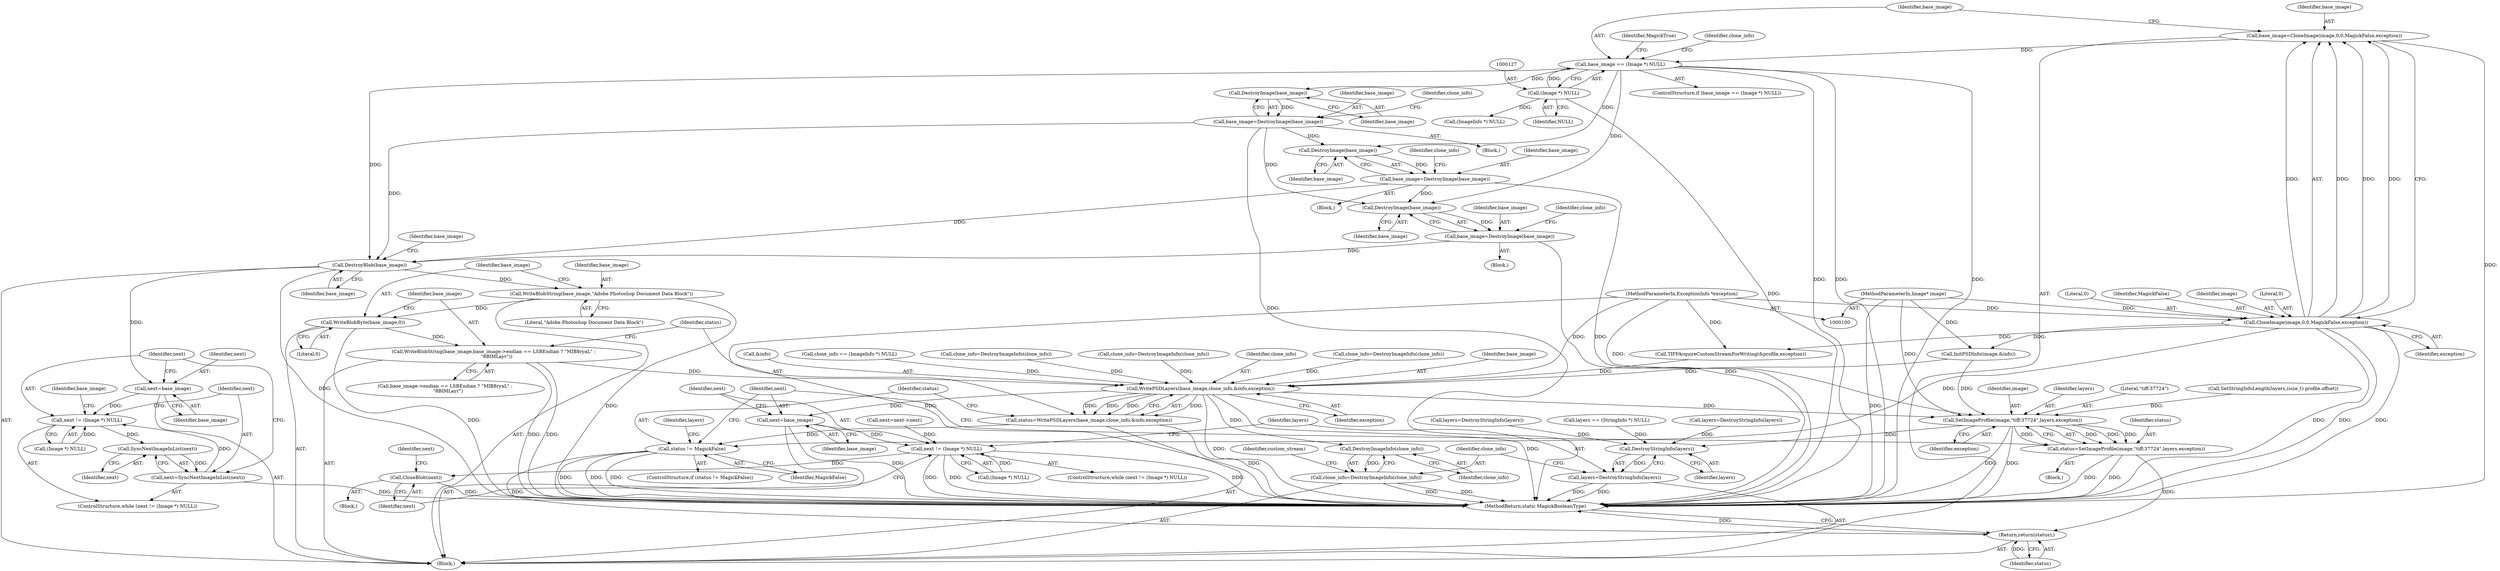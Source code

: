 digraph "0_ImageMagick_256825d4eb33dc301496710d15cf5a7ae924088b@pointer" {
"1000124" [label="(Call,base_image == (Image *) NULL)"];
"1000115" [label="(Call,base_image=CloneImage(image,0,0,MagickFalse,exception))"];
"1000117" [label="(Call,CloneImage(image,0,0,MagickFalse,exception))"];
"1000101" [label="(MethodParameterIn,Image* image)"];
"1000104" [label="(MethodParameterIn,ExceptionInfo *exception)"];
"1000126" [label="(Call,(Image *) NULL)"];
"1000172" [label="(Call,DestroyImage(base_image))"];
"1000170" [label="(Call,base_image=DestroyImage(base_image))"];
"1000211" [label="(Call,DestroyImage(base_image))"];
"1000209" [label="(Call,base_image=DestroyImage(base_image))"];
"1000242" [label="(Call,DestroyImage(base_image))"];
"1000240" [label="(Call,base_image=DestroyImage(base_image))"];
"1000262" [label="(Call,DestroyBlob(base_image))"];
"1000269" [label="(Call,next=base_image)"];
"1000273" [label="(Call,next != (Image *) NULL)"];
"1000280" [label="(Call,SyncNextImageInList(next))"];
"1000278" [label="(Call,next=SyncNextImageInList(next))"];
"1000296" [label="(Call,WriteBlobString(base_image,\"Adobe Photoshop Document Data Block\"))"];
"1000299" [label="(Call,WriteBlobByte(base_image,0))"];
"1000302" [label="(Call,WriteBlobString(base_image,base_image->endian == LSBEndian ? \"MIB8ryaL\" :\n    \"8BIMLayr\"))"];
"1000314" [label="(Call,WritePSDLayers(base_image,clone_info,&info,exception))"];
"1000312" [label="(Call,status=WritePSDLayers(base_image,clone_info,&info,exception))"];
"1000321" [label="(Call,status != MagickFalse)"];
"1000368" [label="(Return,return(status);)"];
"1000334" [label="(Call,SetImageProfile(image,\"tiff:37724\",layers,exception))"];
"1000332" [label="(Call,status=SetImageProfile(image,\"tiff:37724\",layers,exception))"];
"1000358" [label="(Call,DestroyStringInfo(layers))"];
"1000356" [label="(Call,layers=DestroyStringInfo(layers))"];
"1000339" [label="(Call,next=base_image)"];
"1000343" [label="(Call,next != (Image *) NULL)"];
"1000349" [label="(Call,CloseBlob(next))"];
"1000362" [label="(Call,DestroyImageInfo(clone_info))"];
"1000360" [label="(Call,clone_info=DestroyImageInfo(clone_info))"];
"1000171" [label="(Identifier,base_image)"];
"1000241" [label="(Identifier,base_image)"];
"1000126" [label="(Call,(Image *) NULL)"];
"1000342" [label="(ControlStructure,while (next != (Image *) NULL))"];
"1000269" [label="(Call,next=base_image)"];
"1000299" [label="(Call,WriteBlobByte(base_image,0))"];
"1000360" [label="(Call,clone_info=DestroyImageInfo(clone_info))"];
"1000340" [label="(Identifier,next)"];
"1000239" [label="(Block,)"];
"1000270" [label="(Identifier,next)"];
"1000123" [label="(ControlStructure,if (base_image == (Image *) NULL))"];
"1000362" [label="(Call,DestroyImageInfo(clone_info))"];
"1000240" [label="(Call,base_image=DestroyImage(base_image))"];
"1000314" [label="(Call,WritePSDLayers(base_image,clone_info,&info,exception))"];
"1000138" [label="(Call,(ImageInfo *) NULL)"];
"1000300" [label="(Identifier,base_image)"];
"1000358" [label="(Call,DestroyStringInfo(layers))"];
"1000323" [label="(Identifier,MagickFalse)"];
"1000122" [label="(Identifier,exception)"];
"1000242" [label="(Call,DestroyImage(base_image))"];
"1000119" [label="(Literal,0)"];
"1000359" [label="(Identifier,layers)"];
"1000302" [label="(Call,WriteBlobString(base_image,base_image->endian == LSBEndian ? \"MIB8ryaL\" :\n    \"8BIMLayr\"))"];
"1000211" [label="(Call,DestroyImage(base_image))"];
"1000279" [label="(Identifier,next)"];
"1000125" [label="(Identifier,base_image)"];
"1000337" [label="(Identifier,layers)"];
"1000287" [label="(Call,InitPSDInfo(image,&info))"];
"1000343" [label="(Call,next != (Image *) NULL)"];
"1000334" [label="(Call,SetImageProfile(image,\"tiff:37724\",layers,exception))"];
"1000336" [label="(Literal,\"tiff:37724\")"];
"1000243" [label="(Identifier,base_image)"];
"1000244" [label="(Call,clone_info=DestroyImageInfo(clone_info))"];
"1000321" [label="(Call,status != MagickFalse)"];
"1000325" [label="(Call,SetStringInfoLength(layers,(size_t) profile.offset))"];
"1000217" [label="(Call,layers=DestroyStringInfo(layers))"];
"1000213" [label="(Call,clone_info=DestroyImageInfo(clone_info))"];
"1000349" [label="(Call,CloseBlob(next))"];
"1000121" [label="(Identifier,MagickFalse)"];
"1000272" [label="(ControlStructure,while (next != (Image *) NULL))"];
"1000209" [label="(Call,base_image=DestroyImage(base_image))"];
"1000332" [label="(Call,status=SetImageProfile(image,\"tiff:37724\",layers,exception))"];
"1000118" [label="(Identifier,image)"];
"1000313" [label="(Identifier,status)"];
"1000316" [label="(Identifier,clone_info)"];
"1000169" [label="(Block,)"];
"1000351" [label="(Call,next=next->next)"];
"1000369" [label="(Identifier,status)"];
"1000335" [label="(Identifier,image)"];
"1000348" [label="(Block,)"];
"1000175" [label="(Identifier,clone_info)"];
"1000322" [label="(Identifier,status)"];
"1000245" [label="(Identifier,clone_info)"];
"1000370" [label="(MethodReturn,static MagickBooleanType)"];
"1000263" [label="(Identifier,base_image)"];
"1000248" [label="(Call,layers=DestroyStringInfo(layers))"];
"1000350" [label="(Identifier,next)"];
"1000174" [label="(Call,clone_info=DestroyImageInfo(clone_info))"];
"1000315" [label="(Identifier,base_image)"];
"1000170" [label="(Call,base_image=DestroyImage(base_image))"];
"1000344" [label="(Identifier,next)"];
"1000284" [label="(Identifier,base_image)"];
"1000210" [label="(Identifier,base_image)"];
"1000128" [label="(Identifier,NULL)"];
"1000273" [label="(Call,next != (Image *) NULL)"];
"1000341" [label="(Identifier,base_image)"];
"1000173" [label="(Identifier,base_image)"];
"1000339" [label="(Call,next=base_image)"];
"1000333" [label="(Identifier,status)"];
"1000317" [label="(Call,&info)"];
"1000319" [label="(Identifier,exception)"];
"1000368" [label="(Return,return(status);)"];
"1000312" [label="(Call,status=WritePSDLayers(base_image,clone_info,&info,exception))"];
"1000274" [label="(Identifier,next)"];
"1000324" [label="(Block,)"];
"1000101" [label="(MethodParameterIn,Image* image)"];
"1000297" [label="(Identifier,base_image)"];
"1000120" [label="(Literal,0)"];
"1000266" [label="(Identifier,base_image)"];
"1000212" [label="(Identifier,base_image)"];
"1000130" [label="(Identifier,MagickTrue)"];
"1000298" [label="(Literal,\"Adobe Photoshop Document Data Block\")"];
"1000304" [label="(Call,base_image->endian == LSBEndian ? \"MIB8ryaL\" :\n    \"8BIMLayr\")"];
"1000281" [label="(Identifier,next)"];
"1000280" [label="(Call,SyncNextImageInList(next))"];
"1000345" [label="(Call,(Image *) NULL)"];
"1000198" [label="(Call,TIFFAcquireCustomStreamForWriting(&profile,exception))"];
"1000104" [label="(MethodParameterIn,ExceptionInfo *exception)"];
"1000262" [label="(Call,DestroyBlob(base_image))"];
"1000172" [label="(Call,DestroyImage(base_image))"];
"1000352" [label="(Identifier,next)"];
"1000303" [label="(Identifier,base_image)"];
"1000278" [label="(Call,next=SyncNextImageInList(next))"];
"1000363" [label="(Identifier,clone_info)"];
"1000357" [label="(Identifier,layers)"];
"1000356" [label="(Call,layers=DestroyStringInfo(layers))"];
"1000124" [label="(Call,base_image == (Image *) NULL)"];
"1000365" [label="(Identifier,custom_stream)"];
"1000136" [label="(Call,clone_info == (ImageInfo *) NULL)"];
"1000164" [label="(Call,layers == (StringInfo *) NULL)"];
"1000338" [label="(Identifier,exception)"];
"1000275" [label="(Call,(Image *) NULL)"];
"1000208" [label="(Block,)"];
"1000296" [label="(Call,WriteBlobString(base_image,\"Adobe Photoshop Document Data Block\"))"];
"1000132" [label="(Identifier,clone_info)"];
"1000115" [label="(Call,base_image=CloneImage(image,0,0,MagickFalse,exception))"];
"1000214" [label="(Identifier,clone_info)"];
"1000301" [label="(Literal,0)"];
"1000116" [label="(Identifier,base_image)"];
"1000117" [label="(Call,CloneImage(image,0,0,MagickFalse,exception))"];
"1000105" [label="(Block,)"];
"1000320" [label="(ControlStructure,if (status != MagickFalse))"];
"1000361" [label="(Identifier,clone_info)"];
"1000326" [label="(Identifier,layers)"];
"1000271" [label="(Identifier,base_image)"];
"1000124" -> "1000123"  [label="AST: "];
"1000124" -> "1000126"  [label="CFG: "];
"1000125" -> "1000124"  [label="AST: "];
"1000126" -> "1000124"  [label="AST: "];
"1000130" -> "1000124"  [label="CFG: "];
"1000132" -> "1000124"  [label="CFG: "];
"1000124" -> "1000370"  [label="DDG: "];
"1000124" -> "1000370"  [label="DDG: "];
"1000124" -> "1000370"  [label="DDG: "];
"1000115" -> "1000124"  [label="DDG: "];
"1000126" -> "1000124"  [label="DDG: "];
"1000124" -> "1000172"  [label="DDG: "];
"1000124" -> "1000211"  [label="DDG: "];
"1000124" -> "1000242"  [label="DDG: "];
"1000124" -> "1000262"  [label="DDG: "];
"1000115" -> "1000105"  [label="AST: "];
"1000115" -> "1000117"  [label="CFG: "];
"1000116" -> "1000115"  [label="AST: "];
"1000117" -> "1000115"  [label="AST: "];
"1000125" -> "1000115"  [label="CFG: "];
"1000115" -> "1000370"  [label="DDG: "];
"1000117" -> "1000115"  [label="DDG: "];
"1000117" -> "1000115"  [label="DDG: "];
"1000117" -> "1000115"  [label="DDG: "];
"1000117" -> "1000115"  [label="DDG: "];
"1000117" -> "1000122"  [label="CFG: "];
"1000118" -> "1000117"  [label="AST: "];
"1000119" -> "1000117"  [label="AST: "];
"1000120" -> "1000117"  [label="AST: "];
"1000121" -> "1000117"  [label="AST: "];
"1000122" -> "1000117"  [label="AST: "];
"1000117" -> "1000370"  [label="DDG: "];
"1000117" -> "1000370"  [label="DDG: "];
"1000117" -> "1000370"  [label="DDG: "];
"1000101" -> "1000117"  [label="DDG: "];
"1000104" -> "1000117"  [label="DDG: "];
"1000117" -> "1000198"  [label="DDG: "];
"1000117" -> "1000287"  [label="DDG: "];
"1000117" -> "1000321"  [label="DDG: "];
"1000101" -> "1000100"  [label="AST: "];
"1000101" -> "1000370"  [label="DDG: "];
"1000101" -> "1000287"  [label="DDG: "];
"1000101" -> "1000334"  [label="DDG: "];
"1000104" -> "1000100"  [label="AST: "];
"1000104" -> "1000370"  [label="DDG: "];
"1000104" -> "1000198"  [label="DDG: "];
"1000104" -> "1000314"  [label="DDG: "];
"1000104" -> "1000334"  [label="DDG: "];
"1000126" -> "1000128"  [label="CFG: "];
"1000127" -> "1000126"  [label="AST: "];
"1000128" -> "1000126"  [label="AST: "];
"1000126" -> "1000370"  [label="DDG: "];
"1000126" -> "1000138"  [label="DDG: "];
"1000172" -> "1000170"  [label="AST: "];
"1000172" -> "1000173"  [label="CFG: "];
"1000173" -> "1000172"  [label="AST: "];
"1000170" -> "1000172"  [label="CFG: "];
"1000172" -> "1000170"  [label="DDG: "];
"1000170" -> "1000169"  [label="AST: "];
"1000171" -> "1000170"  [label="AST: "];
"1000175" -> "1000170"  [label="CFG: "];
"1000170" -> "1000370"  [label="DDG: "];
"1000170" -> "1000211"  [label="DDG: "];
"1000170" -> "1000242"  [label="DDG: "];
"1000170" -> "1000262"  [label="DDG: "];
"1000211" -> "1000209"  [label="AST: "];
"1000211" -> "1000212"  [label="CFG: "];
"1000212" -> "1000211"  [label="AST: "];
"1000209" -> "1000211"  [label="CFG: "];
"1000211" -> "1000209"  [label="DDG: "];
"1000209" -> "1000208"  [label="AST: "];
"1000210" -> "1000209"  [label="AST: "];
"1000214" -> "1000209"  [label="CFG: "];
"1000209" -> "1000370"  [label="DDG: "];
"1000209" -> "1000242"  [label="DDG: "];
"1000209" -> "1000262"  [label="DDG: "];
"1000242" -> "1000240"  [label="AST: "];
"1000242" -> "1000243"  [label="CFG: "];
"1000243" -> "1000242"  [label="AST: "];
"1000240" -> "1000242"  [label="CFG: "];
"1000242" -> "1000240"  [label="DDG: "];
"1000240" -> "1000239"  [label="AST: "];
"1000241" -> "1000240"  [label="AST: "];
"1000245" -> "1000240"  [label="CFG: "];
"1000240" -> "1000370"  [label="DDG: "];
"1000240" -> "1000262"  [label="DDG: "];
"1000262" -> "1000105"  [label="AST: "];
"1000262" -> "1000263"  [label="CFG: "];
"1000263" -> "1000262"  [label="AST: "];
"1000266" -> "1000262"  [label="CFG: "];
"1000262" -> "1000370"  [label="DDG: "];
"1000262" -> "1000269"  [label="DDG: "];
"1000262" -> "1000296"  [label="DDG: "];
"1000269" -> "1000105"  [label="AST: "];
"1000269" -> "1000271"  [label="CFG: "];
"1000270" -> "1000269"  [label="AST: "];
"1000271" -> "1000269"  [label="AST: "];
"1000274" -> "1000269"  [label="CFG: "];
"1000269" -> "1000273"  [label="DDG: "];
"1000273" -> "1000272"  [label="AST: "];
"1000273" -> "1000275"  [label="CFG: "];
"1000274" -> "1000273"  [label="AST: "];
"1000275" -> "1000273"  [label="AST: "];
"1000279" -> "1000273"  [label="CFG: "];
"1000284" -> "1000273"  [label="CFG: "];
"1000278" -> "1000273"  [label="DDG: "];
"1000275" -> "1000273"  [label="DDG: "];
"1000273" -> "1000280"  [label="DDG: "];
"1000280" -> "1000278"  [label="AST: "];
"1000280" -> "1000281"  [label="CFG: "];
"1000281" -> "1000280"  [label="AST: "];
"1000278" -> "1000280"  [label="CFG: "];
"1000280" -> "1000278"  [label="DDG: "];
"1000278" -> "1000272"  [label="AST: "];
"1000279" -> "1000278"  [label="AST: "];
"1000274" -> "1000278"  [label="CFG: "];
"1000278" -> "1000370"  [label="DDG: "];
"1000296" -> "1000105"  [label="AST: "];
"1000296" -> "1000298"  [label="CFG: "];
"1000297" -> "1000296"  [label="AST: "];
"1000298" -> "1000296"  [label="AST: "];
"1000300" -> "1000296"  [label="CFG: "];
"1000296" -> "1000370"  [label="DDG: "];
"1000296" -> "1000299"  [label="DDG: "];
"1000299" -> "1000105"  [label="AST: "];
"1000299" -> "1000301"  [label="CFG: "];
"1000300" -> "1000299"  [label="AST: "];
"1000301" -> "1000299"  [label="AST: "];
"1000303" -> "1000299"  [label="CFG: "];
"1000299" -> "1000370"  [label="DDG: "];
"1000299" -> "1000302"  [label="DDG: "];
"1000302" -> "1000105"  [label="AST: "];
"1000302" -> "1000304"  [label="CFG: "];
"1000303" -> "1000302"  [label="AST: "];
"1000304" -> "1000302"  [label="AST: "];
"1000313" -> "1000302"  [label="CFG: "];
"1000302" -> "1000370"  [label="DDG: "];
"1000302" -> "1000370"  [label="DDG: "];
"1000302" -> "1000314"  [label="DDG: "];
"1000314" -> "1000312"  [label="AST: "];
"1000314" -> "1000319"  [label="CFG: "];
"1000315" -> "1000314"  [label="AST: "];
"1000316" -> "1000314"  [label="AST: "];
"1000317" -> "1000314"  [label="AST: "];
"1000319" -> "1000314"  [label="AST: "];
"1000312" -> "1000314"  [label="CFG: "];
"1000314" -> "1000370"  [label="DDG: "];
"1000314" -> "1000370"  [label="DDG: "];
"1000314" -> "1000312"  [label="DDG: "];
"1000314" -> "1000312"  [label="DDG: "];
"1000314" -> "1000312"  [label="DDG: "];
"1000314" -> "1000312"  [label="DDG: "];
"1000213" -> "1000314"  [label="DDG: "];
"1000244" -> "1000314"  [label="DDG: "];
"1000136" -> "1000314"  [label="DDG: "];
"1000174" -> "1000314"  [label="DDG: "];
"1000287" -> "1000314"  [label="DDG: "];
"1000198" -> "1000314"  [label="DDG: "];
"1000314" -> "1000334"  [label="DDG: "];
"1000314" -> "1000339"  [label="DDG: "];
"1000314" -> "1000362"  [label="DDG: "];
"1000312" -> "1000105"  [label="AST: "];
"1000313" -> "1000312"  [label="AST: "];
"1000322" -> "1000312"  [label="CFG: "];
"1000312" -> "1000370"  [label="DDG: "];
"1000312" -> "1000321"  [label="DDG: "];
"1000321" -> "1000320"  [label="AST: "];
"1000321" -> "1000323"  [label="CFG: "];
"1000322" -> "1000321"  [label="AST: "];
"1000323" -> "1000321"  [label="AST: "];
"1000326" -> "1000321"  [label="CFG: "];
"1000340" -> "1000321"  [label="CFG: "];
"1000321" -> "1000370"  [label="DDG: "];
"1000321" -> "1000370"  [label="DDG: "];
"1000321" -> "1000370"  [label="DDG: "];
"1000321" -> "1000368"  [label="DDG: "];
"1000368" -> "1000105"  [label="AST: "];
"1000368" -> "1000369"  [label="CFG: "];
"1000369" -> "1000368"  [label="AST: "];
"1000370" -> "1000368"  [label="CFG: "];
"1000368" -> "1000370"  [label="DDG: "];
"1000369" -> "1000368"  [label="DDG: "];
"1000332" -> "1000368"  [label="DDG: "];
"1000334" -> "1000332"  [label="AST: "];
"1000334" -> "1000338"  [label="CFG: "];
"1000335" -> "1000334"  [label="AST: "];
"1000336" -> "1000334"  [label="AST: "];
"1000337" -> "1000334"  [label="AST: "];
"1000338" -> "1000334"  [label="AST: "];
"1000332" -> "1000334"  [label="CFG: "];
"1000334" -> "1000370"  [label="DDG: "];
"1000334" -> "1000370"  [label="DDG: "];
"1000334" -> "1000332"  [label="DDG: "];
"1000334" -> "1000332"  [label="DDG: "];
"1000334" -> "1000332"  [label="DDG: "];
"1000334" -> "1000332"  [label="DDG: "];
"1000287" -> "1000334"  [label="DDG: "];
"1000325" -> "1000334"  [label="DDG: "];
"1000334" -> "1000358"  [label="DDG: "];
"1000332" -> "1000324"  [label="AST: "];
"1000333" -> "1000332"  [label="AST: "];
"1000340" -> "1000332"  [label="CFG: "];
"1000332" -> "1000370"  [label="DDG: "];
"1000332" -> "1000370"  [label="DDG: "];
"1000358" -> "1000356"  [label="AST: "];
"1000358" -> "1000359"  [label="CFG: "];
"1000359" -> "1000358"  [label="AST: "];
"1000356" -> "1000358"  [label="CFG: "];
"1000358" -> "1000356"  [label="DDG: "];
"1000217" -> "1000358"  [label="DDG: "];
"1000248" -> "1000358"  [label="DDG: "];
"1000164" -> "1000358"  [label="DDG: "];
"1000356" -> "1000105"  [label="AST: "];
"1000357" -> "1000356"  [label="AST: "];
"1000361" -> "1000356"  [label="CFG: "];
"1000356" -> "1000370"  [label="DDG: "];
"1000356" -> "1000370"  [label="DDG: "];
"1000339" -> "1000105"  [label="AST: "];
"1000339" -> "1000341"  [label="CFG: "];
"1000340" -> "1000339"  [label="AST: "];
"1000341" -> "1000339"  [label="AST: "];
"1000344" -> "1000339"  [label="CFG: "];
"1000339" -> "1000370"  [label="DDG: "];
"1000339" -> "1000343"  [label="DDG: "];
"1000343" -> "1000342"  [label="AST: "];
"1000343" -> "1000345"  [label="CFG: "];
"1000344" -> "1000343"  [label="AST: "];
"1000345" -> "1000343"  [label="AST: "];
"1000350" -> "1000343"  [label="CFG: "];
"1000357" -> "1000343"  [label="CFG: "];
"1000343" -> "1000370"  [label="DDG: "];
"1000343" -> "1000370"  [label="DDG: "];
"1000343" -> "1000370"  [label="DDG: "];
"1000351" -> "1000343"  [label="DDG: "];
"1000345" -> "1000343"  [label="DDG: "];
"1000343" -> "1000349"  [label="DDG: "];
"1000349" -> "1000348"  [label="AST: "];
"1000349" -> "1000350"  [label="CFG: "];
"1000350" -> "1000349"  [label="AST: "];
"1000352" -> "1000349"  [label="CFG: "];
"1000349" -> "1000370"  [label="DDG: "];
"1000362" -> "1000360"  [label="AST: "];
"1000362" -> "1000363"  [label="CFG: "];
"1000363" -> "1000362"  [label="AST: "];
"1000360" -> "1000362"  [label="CFG: "];
"1000362" -> "1000360"  [label="DDG: "];
"1000360" -> "1000105"  [label="AST: "];
"1000361" -> "1000360"  [label="AST: "];
"1000365" -> "1000360"  [label="CFG: "];
"1000360" -> "1000370"  [label="DDG: "];
"1000360" -> "1000370"  [label="DDG: "];
}

